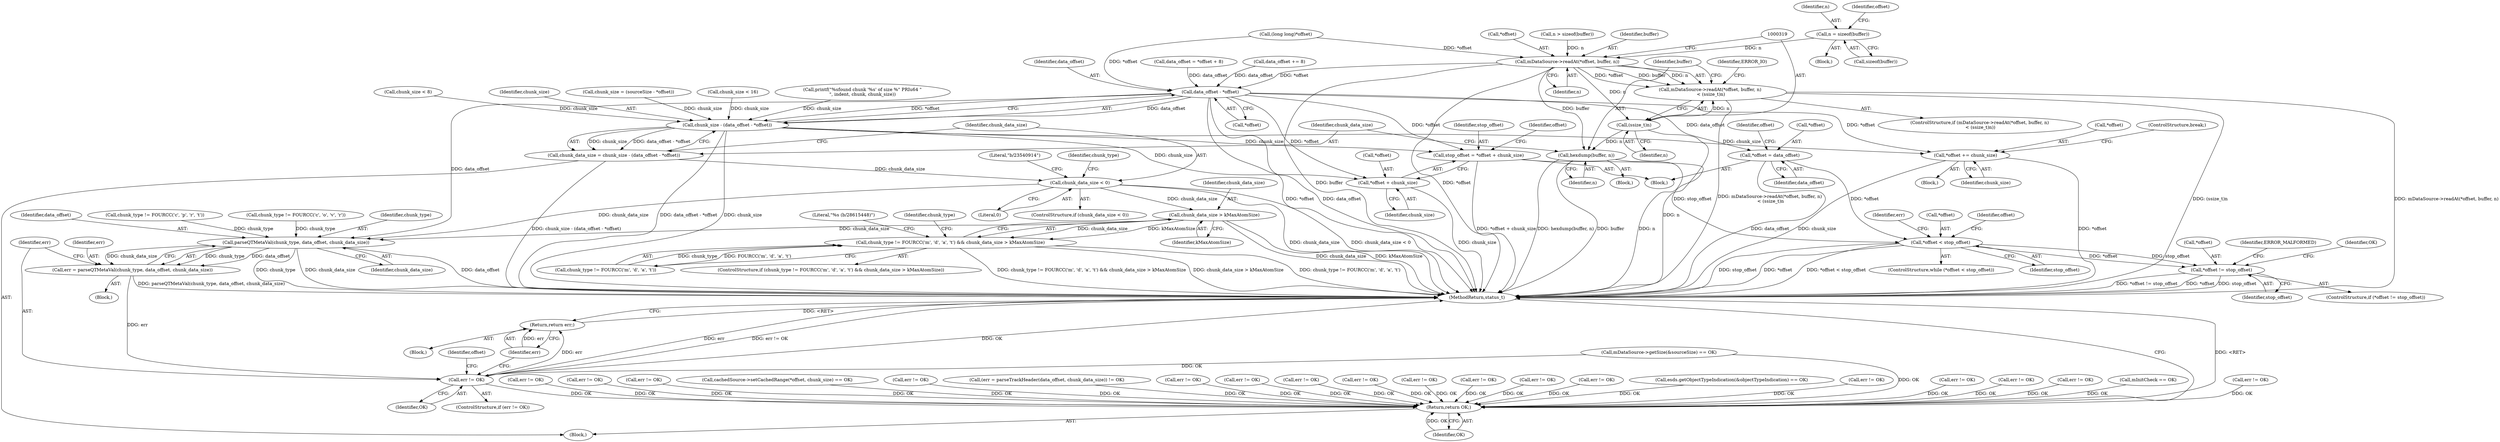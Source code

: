 digraph "0_Android_8a3a2f6ea7defe1a81bb32b3c9f3537f84749b9d@API" {
"1000307" [label="(Call,n = sizeof(buffer))"];
"1000313" [label="(Call,mDataSource->readAt(*offset, buffer, n))"];
"1000312" [label="(Call,mDataSource->readAt(*offset, buffer, n)\n < (ssize_t)n)"];
"1000318" [label="(Call,(ssize_t)n)"];
"1000324" [label="(Call,hexdump(buffer, n))"];
"1000333" [label="(Call,data_offset - *offset)"];
"1000331" [label="(Call,chunk_size - (data_offset - *offset))"];
"1000329" [label="(Call,chunk_data_size = chunk_size - (data_offset - *offset))"];
"1000338" [label="(Call,chunk_data_size < 0)"];
"1000355" [label="(Call,chunk_data_size > kMaxAtomSize)"];
"1000347" [label="(Call,chunk_type != FOURCC('m', 'd', 'a', 't') && chunk_data_size > kMaxAtomSize)"];
"1003905" [label="(Call,parseQTMetaVal(chunk_type, data_offset, chunk_data_size))"];
"1003903" [label="(Call,err = parseQTMetaVal(chunk_type, data_offset, chunk_data_size))"];
"1003910" [label="(Call,err != OK)"];
"1003914" [label="(Return,return err;)"];
"1003921" [label="(Return,return OK;)"];
"1000398" [label="(Call,stop_offset = *offset + chunk_size)"];
"1000409" [label="(Call,*offset < stop_offset)"];
"1000430" [label="(Call,*offset != stop_offset)"];
"1000400" [label="(Call,*offset + chunk_size)"];
"1003916" [label="(Call,*offset += chunk_size)"];
"1000404" [label="(Call,*offset = data_offset)"];
"1003917" [label="(Call,*offset)"];
"1003907" [label="(Identifier,data_offset)"];
"1002225" [label="(Call,err != OK)"];
"1000416" [label="(Identifier,err)"];
"1003904" [label="(Identifier,err)"];
"1003911" [label="(Identifier,err)"];
"1000407" [label="(Identifier,data_offset)"];
"1003921" [label="(Return,return OK;)"];
"1000431" [label="(Call,*offset)"];
"1002154" [label="(Call,err != OK)"];
"1000312" [label="(Call,mDataSource->readAt(*offset, buffer, n)\n < (ssize_t)n)"];
"1000308" [label="(Identifier,n)"];
"1002718" [label="(Call,err != OK)"];
"1003923" [label="(MethodReturn,status_t)"];
"1000347" [label="(Call,chunk_type != FOURCC('m', 'd', 'a', 't') && chunk_data_size > kMaxAtomSize)"];
"1000361" [label="(Literal,\"%s (b/28615448)\")"];
"1000376" [label="(Identifier,chunk_type)"];
"1002194" [label="(Call,err != OK)"];
"1000357" [label="(Identifier,kMaxAtomSize)"];
"1000403" [label="(Identifier,chunk_size)"];
"1003905" [label="(Call,parseQTMetaVal(chunk_type, data_offset, chunk_data_size))"];
"1003915" [label="(Identifier,err)"];
"1000343" [label="(Literal,\"b/23540914\")"];
"1000325" [label="(Identifier,buffer)"];
"1000326" [label="(Identifier,n)"];
"1003908" [label="(Identifier,chunk_data_size)"];
"1000410" [label="(Call,*offset)"];
"1000331" [label="(Call,chunk_size - (data_offset - *offset))"];
"1000333" [label="(Call,data_offset - *offset)"];
"1000412" [label="(Identifier,stop_offset)"];
"1000334" [label="(Identifier,data_offset)"];
"1000522" [label="(Call,cachedSource->setCachedRange(*offset, chunk_size) == OK)"];
"1000309" [label="(Call,sizeof(buffer))"];
"1000430" [label="(Call,*offset != stop_offset)"];
"1003048" [label="(Call,err != OK)"];
"1003909" [label="(ControlStructure,if (err != OK))"];
"1000323" [label="(Identifier,ERROR_IO)"];
"1000398" [label="(Call,stop_offset = *offset + chunk_size)"];
"1000340" [label="(Literal,0)"];
"1000317" [label="(Identifier,n)"];
"1003901" [label="(Block,)"];
"1003910" [label="(Call,err != OK)"];
"1003903" [label="(Call,err = parseQTMetaVal(chunk_type, data_offset, chunk_data_size))"];
"1001174" [label="(Call,(err = parseTrackHeader(data_offset, chunk_data_size)) != OK)"];
"1000399" [label="(Identifier,stop_offset)"];
"1003914" [label="(Return,return err;)"];
"1000337" [label="(ControlStructure,if (chunk_data_size < 0))"];
"1000265" [label="(Call,(long long)*offset)"];
"1000332" [label="(Identifier,chunk_size)"];
"1000432" [label="(Identifier,offset)"];
"1000324" [label="(Call,hexdump(buffer, n))"];
"1000314" [label="(Call,*offset)"];
"1000172" [label="(Call,data_offset = *offset + 8)"];
"1003920" [label="(ControlStructure,break;)"];
"1003452" [label="(Call,err != OK)"];
"1001681" [label="(Call,err != OK)"];
"1000230" [label="(Call,chunk_size = (sourceSize - *offset))"];
"1000682" [label="(Call,err != OK)"];
"1000406" [label="(Identifier,offset)"];
"1002017" [label="(Call,err != OK)"];
"1000404" [label="(Call,*offset = data_offset)"];
"1000307" [label="(Call,n = sizeof(buffer))"];
"1002575" [label="(Call,err != OK)"];
"1000375" [label="(Call,chunk_type != FOURCC('c', 'p', 'r', 't'))"];
"1003750" [label="(Call,err != OK)"];
"1000401" [label="(Call,*offset)"];
"1000405" [label="(Call,*offset)"];
"1002544" [label="(Call,err != OK)"];
"1003919" [label="(Identifier,chunk_size)"];
"1000346" [label="(ControlStructure,if (chunk_type != FOURCC('m', 'd', 'a', 't') && chunk_data_size > kMaxAtomSize))"];
"1003912" [label="(Identifier,OK)"];
"1003918" [label="(Identifier,offset)"];
"1000411" [label="(Identifier,offset)"];
"1000313" [label="(Call,mDataSource->readAt(*offset, buffer, n))"];
"1000436" [label="(Identifier,ERROR_MALFORMED)"];
"1000433" [label="(Identifier,stop_offset)"];
"1000438" [label="(Identifier,OK)"];
"1000349" [label="(Identifier,chunk_type)"];
"1000335" [label="(Call,*offset)"];
"1003083" [label="(Call,err != OK)"];
"1002744" [label="(Call,esds.getObjectTypeIndication(&objectTypeIndication) == OK)"];
"1000400" [label="(Call,*offset + chunk_size)"];
"1000339" [label="(Identifier,chunk_data_size)"];
"1000272" [label="(Block,)"];
"1003730" [label="(Call,err != OK)"];
"1000330" [label="(Identifier,chunk_data_size)"];
"1000224" [label="(Call,mDataSource->getSize(&sourceSize) == OK)"];
"1000338" [label="(Call,chunk_data_size < 0)"];
"1000201" [label="(Call,data_offset += 8)"];
"1000356" [label="(Identifier,chunk_data_size)"];
"1000383" [label="(Call,chunk_type != FOURCC('c', 'o', 'v', 'r'))"];
"1003906" [label="(Identifier,chunk_type)"];
"1000408" [label="(ControlStructure,while (*offset < stop_offset))"];
"1000118" [label="(Block,)"];
"1003913" [label="(Block,)"];
"1000205" [label="(Call,chunk_size < 16)"];
"1000409" [label="(Call,*offset < stop_offset)"];
"1000318" [label="(Call,(ssize_t)n)"];
"1002513" [label="(Call,err != OK)"];
"1003916" [label="(Call,*offset += chunk_size)"];
"1000315" [label="(Identifier,offset)"];
"1000637" [label="(Call,err != OK)"];
"1002270" [label="(Call,err != OK)"];
"1000355" [label="(Call,chunk_data_size > kMaxAtomSize)"];
"1000311" [label="(ControlStructure,if (mDataSource->readAt(*offset, buffer, n)\n < (ssize_t)n))"];
"1003896" [label="(Block,)"];
"1000302" [label="(Call,n > sizeof(buffer))"];
"1000470" [label="(Call,mInitCheck == OK)"];
"1000429" [label="(ControlStructure,if (*offset != stop_offset))"];
"1000396" [label="(Block,)"];
"1003922" [label="(Identifier,OK)"];
"1000291" [label="(Call,printf(\"%sfound chunk '%s' of size %\" PRIu64 \"\n\", indent, chunk, chunk_size))"];
"1000348" [label="(Call,chunk_type != FOURCC('m', 'd', 'a', 't'))"];
"1000306" [label="(Block,)"];
"1000329" [label="(Call,chunk_data_size = chunk_size - (data_offset - *offset))"];
"1000320" [label="(Identifier,n)"];
"1000316" [label="(Identifier,buffer)"];
"1000252" [label="(Call,chunk_size < 8)"];
"1000307" -> "1000306"  [label="AST: "];
"1000307" -> "1000309"  [label="CFG: "];
"1000308" -> "1000307"  [label="AST: "];
"1000309" -> "1000307"  [label="AST: "];
"1000315" -> "1000307"  [label="CFG: "];
"1000307" -> "1000313"  [label="DDG: n"];
"1000313" -> "1000312"  [label="AST: "];
"1000313" -> "1000317"  [label="CFG: "];
"1000314" -> "1000313"  [label="AST: "];
"1000316" -> "1000313"  [label="AST: "];
"1000317" -> "1000313"  [label="AST: "];
"1000319" -> "1000313"  [label="CFG: "];
"1000313" -> "1003923"  [label="DDG: buffer"];
"1000313" -> "1003923"  [label="DDG: *offset"];
"1000313" -> "1000312"  [label="DDG: *offset"];
"1000313" -> "1000312"  [label="DDG: buffer"];
"1000313" -> "1000312"  [label="DDG: n"];
"1000265" -> "1000313"  [label="DDG: *offset"];
"1000302" -> "1000313"  [label="DDG: n"];
"1000313" -> "1000318"  [label="DDG: n"];
"1000313" -> "1000324"  [label="DDG: buffer"];
"1000313" -> "1000333"  [label="DDG: *offset"];
"1000312" -> "1000311"  [label="AST: "];
"1000312" -> "1000318"  [label="CFG: "];
"1000318" -> "1000312"  [label="AST: "];
"1000323" -> "1000312"  [label="CFG: "];
"1000325" -> "1000312"  [label="CFG: "];
"1000312" -> "1003923"  [label="DDG: mDataSource->readAt(*offset, buffer, n)\n < (ssize_t)n"];
"1000312" -> "1003923"  [label="DDG: (ssize_t)n"];
"1000312" -> "1003923"  [label="DDG: mDataSource->readAt(*offset, buffer, n)"];
"1000318" -> "1000312"  [label="DDG: n"];
"1000318" -> "1000320"  [label="CFG: "];
"1000319" -> "1000318"  [label="AST: "];
"1000320" -> "1000318"  [label="AST: "];
"1000318" -> "1003923"  [label="DDG: n"];
"1000318" -> "1000324"  [label="DDG: n"];
"1000324" -> "1000272"  [label="AST: "];
"1000324" -> "1000326"  [label="CFG: "];
"1000325" -> "1000324"  [label="AST: "];
"1000326" -> "1000324"  [label="AST: "];
"1000330" -> "1000324"  [label="CFG: "];
"1000324" -> "1003923"  [label="DDG: n"];
"1000324" -> "1003923"  [label="DDG: hexdump(buffer, n)"];
"1000324" -> "1003923"  [label="DDG: buffer"];
"1000333" -> "1000331"  [label="AST: "];
"1000333" -> "1000335"  [label="CFG: "];
"1000334" -> "1000333"  [label="AST: "];
"1000335" -> "1000333"  [label="AST: "];
"1000331" -> "1000333"  [label="CFG: "];
"1000333" -> "1003923"  [label="DDG: data_offset"];
"1000333" -> "1003923"  [label="DDG: *offset"];
"1000333" -> "1000331"  [label="DDG: data_offset"];
"1000333" -> "1000331"  [label="DDG: *offset"];
"1000172" -> "1000333"  [label="DDG: data_offset"];
"1000201" -> "1000333"  [label="DDG: data_offset"];
"1000265" -> "1000333"  [label="DDG: *offset"];
"1000333" -> "1000398"  [label="DDG: *offset"];
"1000333" -> "1000400"  [label="DDG: *offset"];
"1000333" -> "1000404"  [label="DDG: data_offset"];
"1000333" -> "1003905"  [label="DDG: data_offset"];
"1000333" -> "1003916"  [label="DDG: *offset"];
"1000331" -> "1000329"  [label="AST: "];
"1000332" -> "1000331"  [label="AST: "];
"1000329" -> "1000331"  [label="CFG: "];
"1000331" -> "1003923"  [label="DDG: data_offset - *offset"];
"1000331" -> "1003923"  [label="DDG: chunk_size"];
"1000331" -> "1000329"  [label="DDG: chunk_size"];
"1000331" -> "1000329"  [label="DDG: data_offset - *offset"];
"1000252" -> "1000331"  [label="DDG: chunk_size"];
"1000205" -> "1000331"  [label="DDG: chunk_size"];
"1000230" -> "1000331"  [label="DDG: chunk_size"];
"1000291" -> "1000331"  [label="DDG: chunk_size"];
"1000331" -> "1000398"  [label="DDG: chunk_size"];
"1000331" -> "1000400"  [label="DDG: chunk_size"];
"1000331" -> "1003916"  [label="DDG: chunk_size"];
"1000329" -> "1000118"  [label="AST: "];
"1000330" -> "1000329"  [label="AST: "];
"1000339" -> "1000329"  [label="CFG: "];
"1000329" -> "1003923"  [label="DDG: chunk_size - (data_offset - *offset)"];
"1000329" -> "1000338"  [label="DDG: chunk_data_size"];
"1000338" -> "1000337"  [label="AST: "];
"1000338" -> "1000340"  [label="CFG: "];
"1000339" -> "1000338"  [label="AST: "];
"1000340" -> "1000338"  [label="AST: "];
"1000343" -> "1000338"  [label="CFG: "];
"1000349" -> "1000338"  [label="CFG: "];
"1000338" -> "1003923"  [label="DDG: chunk_data_size"];
"1000338" -> "1003923"  [label="DDG: chunk_data_size < 0"];
"1000338" -> "1000355"  [label="DDG: chunk_data_size"];
"1000338" -> "1003905"  [label="DDG: chunk_data_size"];
"1000355" -> "1000347"  [label="AST: "];
"1000355" -> "1000357"  [label="CFG: "];
"1000356" -> "1000355"  [label="AST: "];
"1000357" -> "1000355"  [label="AST: "];
"1000347" -> "1000355"  [label="CFG: "];
"1000355" -> "1003923"  [label="DDG: chunk_data_size"];
"1000355" -> "1003923"  [label="DDG: kMaxAtomSize"];
"1000355" -> "1000347"  [label="DDG: chunk_data_size"];
"1000355" -> "1000347"  [label="DDG: kMaxAtomSize"];
"1000355" -> "1003905"  [label="DDG: chunk_data_size"];
"1000347" -> "1000346"  [label="AST: "];
"1000347" -> "1000348"  [label="CFG: "];
"1000348" -> "1000347"  [label="AST: "];
"1000361" -> "1000347"  [label="CFG: "];
"1000376" -> "1000347"  [label="CFG: "];
"1000347" -> "1003923"  [label="DDG: chunk_type != FOURCC('m', 'd', 'a', 't')"];
"1000347" -> "1003923"  [label="DDG: chunk_type != FOURCC('m', 'd', 'a', 't') && chunk_data_size > kMaxAtomSize"];
"1000347" -> "1003923"  [label="DDG: chunk_data_size > kMaxAtomSize"];
"1000348" -> "1000347"  [label="DDG: chunk_type"];
"1000348" -> "1000347"  [label="DDG: FOURCC('m', 'd', 'a', 't')"];
"1003905" -> "1003903"  [label="AST: "];
"1003905" -> "1003908"  [label="CFG: "];
"1003906" -> "1003905"  [label="AST: "];
"1003907" -> "1003905"  [label="AST: "];
"1003908" -> "1003905"  [label="AST: "];
"1003903" -> "1003905"  [label="CFG: "];
"1003905" -> "1003923"  [label="DDG: data_offset"];
"1003905" -> "1003923"  [label="DDG: chunk_type"];
"1003905" -> "1003923"  [label="DDG: chunk_data_size"];
"1003905" -> "1003903"  [label="DDG: chunk_type"];
"1003905" -> "1003903"  [label="DDG: data_offset"];
"1003905" -> "1003903"  [label="DDG: chunk_data_size"];
"1000375" -> "1003905"  [label="DDG: chunk_type"];
"1000383" -> "1003905"  [label="DDG: chunk_type"];
"1003903" -> "1003901"  [label="AST: "];
"1003904" -> "1003903"  [label="AST: "];
"1003911" -> "1003903"  [label="CFG: "];
"1003903" -> "1003923"  [label="DDG: parseQTMetaVal(chunk_type, data_offset, chunk_data_size)"];
"1003903" -> "1003910"  [label="DDG: err"];
"1003910" -> "1003909"  [label="AST: "];
"1003910" -> "1003912"  [label="CFG: "];
"1003911" -> "1003910"  [label="AST: "];
"1003912" -> "1003910"  [label="AST: "];
"1003915" -> "1003910"  [label="CFG: "];
"1003918" -> "1003910"  [label="CFG: "];
"1003910" -> "1003923"  [label="DDG: err"];
"1003910" -> "1003923"  [label="DDG: err != OK"];
"1003910" -> "1003923"  [label="DDG: OK"];
"1000224" -> "1003910"  [label="DDG: OK"];
"1003910" -> "1003914"  [label="DDG: err"];
"1003910" -> "1003921"  [label="DDG: OK"];
"1003914" -> "1003913"  [label="AST: "];
"1003914" -> "1003915"  [label="CFG: "];
"1003915" -> "1003914"  [label="AST: "];
"1003923" -> "1003914"  [label="CFG: "];
"1003914" -> "1003923"  [label="DDG: <RET>"];
"1003915" -> "1003914"  [label="DDG: err"];
"1003921" -> "1000118"  [label="AST: "];
"1003921" -> "1003922"  [label="CFG: "];
"1003922" -> "1003921"  [label="AST: "];
"1003923" -> "1003921"  [label="CFG: "];
"1003921" -> "1003923"  [label="DDG: <RET>"];
"1003922" -> "1003921"  [label="DDG: OK"];
"1000682" -> "1003921"  [label="DDG: OK"];
"1000637" -> "1003921"  [label="DDG: OK"];
"1002270" -> "1003921"  [label="DDG: OK"];
"1000470" -> "1003921"  [label="DDG: OK"];
"1002513" -> "1003921"  [label="DDG: OK"];
"1002575" -> "1003921"  [label="DDG: OK"];
"1003750" -> "1003921"  [label="DDG: OK"];
"1002017" -> "1003921"  [label="DDG: OK"];
"1003083" -> "1003921"  [label="DDG: OK"];
"1002194" -> "1003921"  [label="DDG: OK"];
"1003048" -> "1003921"  [label="DDG: OK"];
"1002225" -> "1003921"  [label="DDG: OK"];
"1000224" -> "1003921"  [label="DDG: OK"];
"1002544" -> "1003921"  [label="DDG: OK"];
"1002744" -> "1003921"  [label="DDG: OK"];
"1001681" -> "1003921"  [label="DDG: OK"];
"1002154" -> "1003921"  [label="DDG: OK"];
"1001174" -> "1003921"  [label="DDG: OK"];
"1002718" -> "1003921"  [label="DDG: OK"];
"1003730" -> "1003921"  [label="DDG: OK"];
"1003452" -> "1003921"  [label="DDG: OK"];
"1000522" -> "1003921"  [label="DDG: OK"];
"1000398" -> "1000396"  [label="AST: "];
"1000398" -> "1000400"  [label="CFG: "];
"1000399" -> "1000398"  [label="AST: "];
"1000400" -> "1000398"  [label="AST: "];
"1000406" -> "1000398"  [label="CFG: "];
"1000398" -> "1003923"  [label="DDG: *offset + chunk_size"];
"1000398" -> "1000409"  [label="DDG: stop_offset"];
"1000409" -> "1000408"  [label="AST: "];
"1000409" -> "1000412"  [label="CFG: "];
"1000410" -> "1000409"  [label="AST: "];
"1000412" -> "1000409"  [label="AST: "];
"1000416" -> "1000409"  [label="CFG: "];
"1000432" -> "1000409"  [label="CFG: "];
"1000409" -> "1003923"  [label="DDG: *offset < stop_offset"];
"1000409" -> "1003923"  [label="DDG: stop_offset"];
"1000409" -> "1003923"  [label="DDG: *offset"];
"1000404" -> "1000409"  [label="DDG: *offset"];
"1000409" -> "1000430"  [label="DDG: *offset"];
"1000409" -> "1000430"  [label="DDG: stop_offset"];
"1000430" -> "1000429"  [label="AST: "];
"1000430" -> "1000433"  [label="CFG: "];
"1000431" -> "1000430"  [label="AST: "];
"1000433" -> "1000430"  [label="AST: "];
"1000436" -> "1000430"  [label="CFG: "];
"1000438" -> "1000430"  [label="CFG: "];
"1000430" -> "1003923"  [label="DDG: *offset"];
"1000430" -> "1003923"  [label="DDG: stop_offset"];
"1000430" -> "1003923"  [label="DDG: *offset != stop_offset"];
"1000400" -> "1000403"  [label="CFG: "];
"1000401" -> "1000400"  [label="AST: "];
"1000403" -> "1000400"  [label="AST: "];
"1000400" -> "1003923"  [label="DDG: chunk_size"];
"1003916" -> "1003896"  [label="AST: "];
"1003916" -> "1003919"  [label="CFG: "];
"1003917" -> "1003916"  [label="AST: "];
"1003919" -> "1003916"  [label="AST: "];
"1003920" -> "1003916"  [label="CFG: "];
"1003916" -> "1003923"  [label="DDG: chunk_size"];
"1003916" -> "1003923"  [label="DDG: *offset"];
"1000404" -> "1000396"  [label="AST: "];
"1000404" -> "1000407"  [label="CFG: "];
"1000405" -> "1000404"  [label="AST: "];
"1000407" -> "1000404"  [label="AST: "];
"1000411" -> "1000404"  [label="CFG: "];
"1000404" -> "1003923"  [label="DDG: data_offset"];
}

